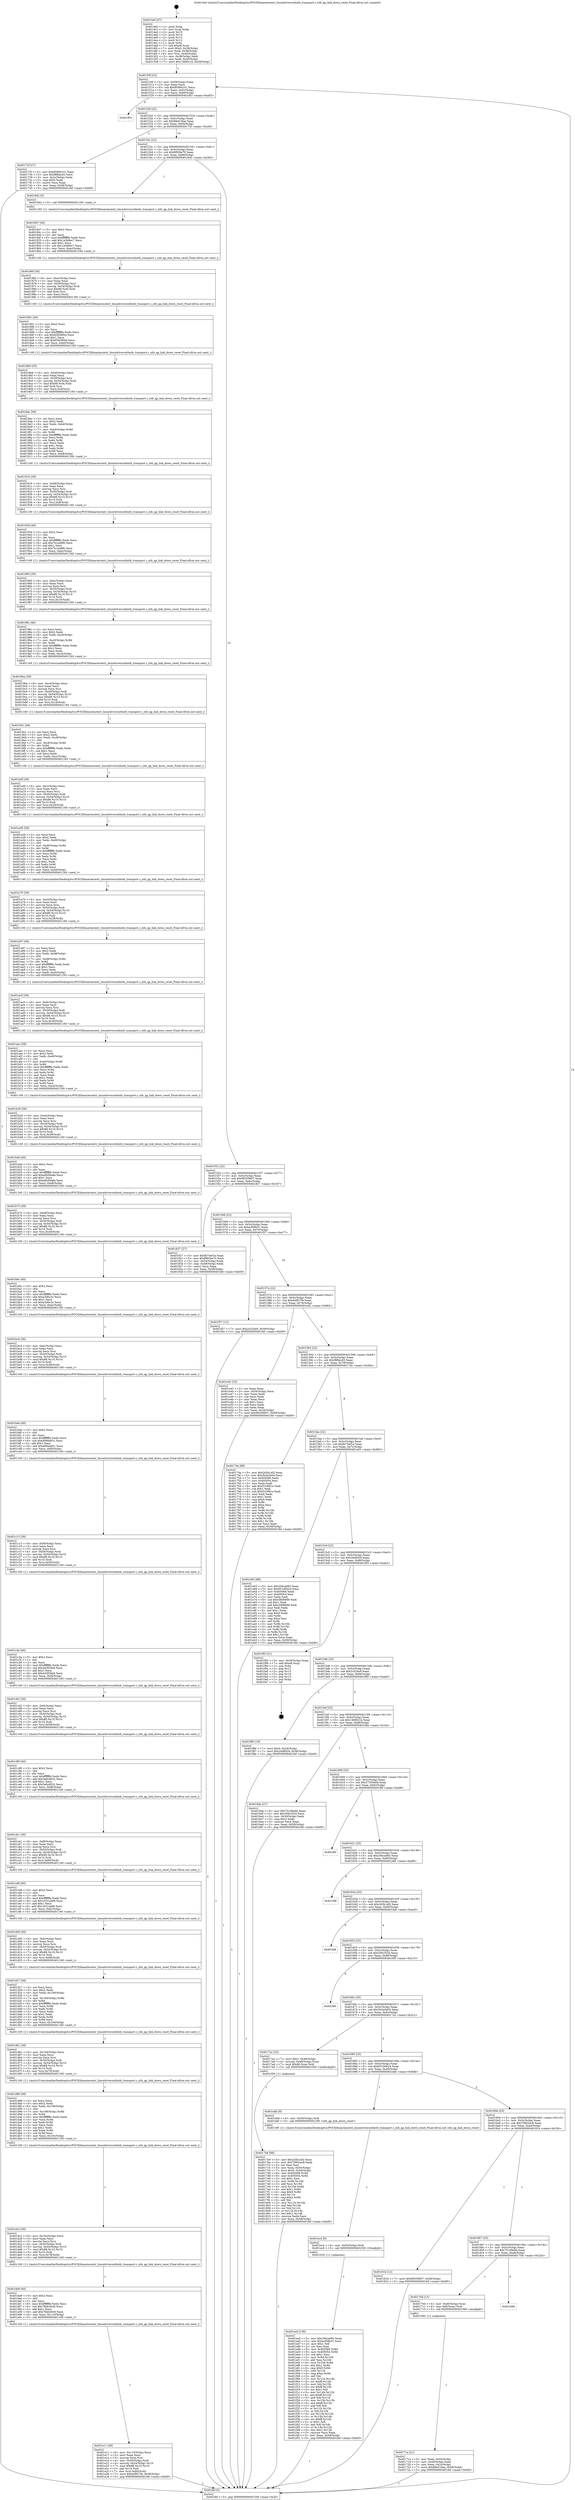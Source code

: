 digraph "0x4014e0" {
  label = "0x4014e0 (/mnt/c/Users/mathe/Desktop/tcc/POCII/binaries/extr_linuxdriversntbntb_transport.c_ntb_qp_link_down_reset_Final-ollvm.out::main(0))"
  labelloc = "t"
  node[shape=record]

  Entry [label="",width=0.3,height=0.3,shape=circle,fillcolor=black,style=filled]
  "0x40150f" [label="{
     0x40150f [23]\l
     | [instrs]\l
     &nbsp;&nbsp;0x40150f \<+3\>: mov -0x58(%rbp),%eax\l
     &nbsp;&nbsp;0x401512 \<+2\>: mov %eax,%ecx\l
     &nbsp;&nbsp;0x401514 \<+6\>: sub $0x85994101,%ecx\l
     &nbsp;&nbsp;0x40151a \<+3\>: mov %eax,-0x5c(%rbp)\l
     &nbsp;&nbsp;0x40151d \<+3\>: mov %ecx,-0x60(%rbp)\l
     &nbsp;&nbsp;0x401520 \<+6\>: je 0000000000401f63 \<main+0xa83\>\l
  }"]
  "0x401f63" [label="{
     0x401f63\l
  }", style=dashed]
  "0x401526" [label="{
     0x401526 [22]\l
     | [instrs]\l
     &nbsp;&nbsp;0x401526 \<+5\>: jmp 000000000040152b \<main+0x4b\>\l
     &nbsp;&nbsp;0x40152b \<+3\>: mov -0x5c(%rbp),%eax\l
     &nbsp;&nbsp;0x40152e \<+5\>: sub $0x89e516ae,%eax\l
     &nbsp;&nbsp;0x401533 \<+3\>: mov %eax,-0x64(%rbp)\l
     &nbsp;&nbsp;0x401536 \<+6\>: je 000000000040172f \<main+0x24f\>\l
  }"]
  Exit [label="",width=0.3,height=0.3,shape=circle,fillcolor=black,style=filled,peripheries=2]
  "0x40172f" [label="{
     0x40172f [27]\l
     | [instrs]\l
     &nbsp;&nbsp;0x40172f \<+5\>: mov $0x85994101,%eax\l
     &nbsp;&nbsp;0x401734 \<+5\>: mov $0xf8fbbc63,%ecx\l
     &nbsp;&nbsp;0x401739 \<+3\>: mov -0x2c(%rbp),%edx\l
     &nbsp;&nbsp;0x40173c \<+3\>: cmp $0x0,%edx\l
     &nbsp;&nbsp;0x40173f \<+3\>: cmove %ecx,%eax\l
     &nbsp;&nbsp;0x401742 \<+3\>: mov %eax,-0x58(%rbp)\l
     &nbsp;&nbsp;0x401745 \<+5\>: jmp 0000000000401fef \<main+0xb0f\>\l
  }"]
  "0x40153c" [label="{
     0x40153c [22]\l
     | [instrs]\l
     &nbsp;&nbsp;0x40153c \<+5\>: jmp 0000000000401541 \<main+0x61\>\l
     &nbsp;&nbsp;0x401541 \<+3\>: mov -0x5c(%rbp),%eax\l
     &nbsp;&nbsp;0x401544 \<+5\>: sub $0x8f93be70,%eax\l
     &nbsp;&nbsp;0x401549 \<+3\>: mov %eax,-0x68(%rbp)\l
     &nbsp;&nbsp;0x40154c \<+6\>: je 0000000000401842 \<main+0x362\>\l
  }"]
  "0x401ecd" [label="{
     0x401ecd [138]\l
     | [instrs]\l
     &nbsp;&nbsp;0x401ecd \<+5\>: mov $0x294ca683,%eax\l
     &nbsp;&nbsp;0x401ed2 \<+5\>: mov $0xacf58b31,%ecx\l
     &nbsp;&nbsp;0x401ed7 \<+2\>: mov $0x1,%dl\l
     &nbsp;&nbsp;0x401ed9 \<+2\>: xor %esi,%esi\l
     &nbsp;&nbsp;0x401edb \<+8\>: mov 0x405068,%r8d\l
     &nbsp;&nbsp;0x401ee3 \<+8\>: mov 0x405054,%r9d\l
     &nbsp;&nbsp;0x401eeb \<+3\>: sub $0x1,%esi\l
     &nbsp;&nbsp;0x401eee \<+3\>: mov %r8d,%r10d\l
     &nbsp;&nbsp;0x401ef1 \<+3\>: add %esi,%r10d\l
     &nbsp;&nbsp;0x401ef4 \<+4\>: imul %r10d,%r8d\l
     &nbsp;&nbsp;0x401ef8 \<+4\>: and $0x1,%r8d\l
     &nbsp;&nbsp;0x401efc \<+4\>: cmp $0x0,%r8d\l
     &nbsp;&nbsp;0x401f00 \<+4\>: sete %r11b\l
     &nbsp;&nbsp;0x401f04 \<+4\>: cmp $0xa,%r9d\l
     &nbsp;&nbsp;0x401f08 \<+3\>: setl %bl\l
     &nbsp;&nbsp;0x401f0b \<+3\>: mov %r11b,%r14b\l
     &nbsp;&nbsp;0x401f0e \<+4\>: xor $0xff,%r14b\l
     &nbsp;&nbsp;0x401f12 \<+3\>: mov %bl,%r15b\l
     &nbsp;&nbsp;0x401f15 \<+4\>: xor $0xff,%r15b\l
     &nbsp;&nbsp;0x401f19 \<+3\>: xor $0x1,%dl\l
     &nbsp;&nbsp;0x401f1c \<+3\>: mov %r14b,%r12b\l
     &nbsp;&nbsp;0x401f1f \<+4\>: and $0xff,%r12b\l
     &nbsp;&nbsp;0x401f23 \<+3\>: and %dl,%r11b\l
     &nbsp;&nbsp;0x401f26 \<+3\>: mov %r15b,%r13b\l
     &nbsp;&nbsp;0x401f29 \<+4\>: and $0xff,%r13b\l
     &nbsp;&nbsp;0x401f2d \<+2\>: and %dl,%bl\l
     &nbsp;&nbsp;0x401f2f \<+3\>: or %r11b,%r12b\l
     &nbsp;&nbsp;0x401f32 \<+3\>: or %bl,%r13b\l
     &nbsp;&nbsp;0x401f35 \<+3\>: xor %r13b,%r12b\l
     &nbsp;&nbsp;0x401f38 \<+3\>: or %r15b,%r14b\l
     &nbsp;&nbsp;0x401f3b \<+4\>: xor $0xff,%r14b\l
     &nbsp;&nbsp;0x401f3f \<+3\>: or $0x1,%dl\l
     &nbsp;&nbsp;0x401f42 \<+3\>: and %dl,%r14b\l
     &nbsp;&nbsp;0x401f45 \<+3\>: or %r14b,%r12b\l
     &nbsp;&nbsp;0x401f48 \<+4\>: test $0x1,%r12b\l
     &nbsp;&nbsp;0x401f4c \<+3\>: cmovne %ecx,%eax\l
     &nbsp;&nbsp;0x401f4f \<+3\>: mov %eax,-0x58(%rbp)\l
     &nbsp;&nbsp;0x401f52 \<+5\>: jmp 0000000000401fef \<main+0xb0f\>\l
  }"]
  "0x401842" [label="{
     0x401842 [5]\l
     | [instrs]\l
     &nbsp;&nbsp;0x401842 \<+5\>: call 0000000000401160 \<next_i\>\l
     | [calls]\l
     &nbsp;&nbsp;0x401160 \{1\} (/mnt/c/Users/mathe/Desktop/tcc/POCII/binaries/extr_linuxdriversntbntb_transport.c_ntb_qp_link_down_reset_Final-ollvm.out::next_i)\l
  }"]
  "0x401552" [label="{
     0x401552 [22]\l
     | [instrs]\l
     &nbsp;&nbsp;0x401552 \<+5\>: jmp 0000000000401557 \<main+0x77\>\l
     &nbsp;&nbsp;0x401557 \<+3\>: mov -0x5c(%rbp),%eax\l
     &nbsp;&nbsp;0x40155a \<+5\>: sub $0x99359607,%eax\l
     &nbsp;&nbsp;0x40155f \<+3\>: mov %eax,-0x6c(%rbp)\l
     &nbsp;&nbsp;0x401562 \<+6\>: je 0000000000401827 \<main+0x347\>\l
  }"]
  "0x401ec4" [label="{
     0x401ec4 [9]\l
     | [instrs]\l
     &nbsp;&nbsp;0x401ec4 \<+4\>: mov -0x50(%rbp),%rdi\l
     &nbsp;&nbsp;0x401ec8 \<+5\>: call 0000000000401030 \<free@plt\>\l
     | [calls]\l
     &nbsp;&nbsp;0x401030 \{1\} (unknown)\l
  }"]
  "0x401827" [label="{
     0x401827 [27]\l
     | [instrs]\l
     &nbsp;&nbsp;0x401827 \<+5\>: mov $0xfb744f1e,%eax\l
     &nbsp;&nbsp;0x40182c \<+5\>: mov $0x8f93be70,%ecx\l
     &nbsp;&nbsp;0x401831 \<+3\>: mov -0x54(%rbp),%edx\l
     &nbsp;&nbsp;0x401834 \<+3\>: cmp -0x48(%rbp),%edx\l
     &nbsp;&nbsp;0x401837 \<+3\>: cmovl %ecx,%eax\l
     &nbsp;&nbsp;0x40183a \<+3\>: mov %eax,-0x58(%rbp)\l
     &nbsp;&nbsp;0x40183d \<+5\>: jmp 0000000000401fef \<main+0xb0f\>\l
  }"]
  "0x401568" [label="{
     0x401568 [22]\l
     | [instrs]\l
     &nbsp;&nbsp;0x401568 \<+5\>: jmp 000000000040156d \<main+0x8d\>\l
     &nbsp;&nbsp;0x40156d \<+3\>: mov -0x5c(%rbp),%eax\l
     &nbsp;&nbsp;0x401570 \<+5\>: sub $0xacf58b31,%eax\l
     &nbsp;&nbsp;0x401575 \<+3\>: mov %eax,-0x70(%rbp)\l
     &nbsp;&nbsp;0x401578 \<+6\>: je 0000000000401f57 \<main+0xa77\>\l
  }"]
  "0x401e11" [label="{
     0x401e11 [49]\l
     | [instrs]\l
     &nbsp;&nbsp;0x401e11 \<+6\>: mov -0x110(%rbp),%ecx\l
     &nbsp;&nbsp;0x401e17 \<+3\>: imul %eax,%ecx\l
     &nbsp;&nbsp;0x401e1a \<+3\>: movslq %ecx,%rsi\l
     &nbsp;&nbsp;0x401e1d \<+4\>: mov -0x50(%rbp),%rdi\l
     &nbsp;&nbsp;0x401e21 \<+4\>: movslq -0x54(%rbp),%r10\l
     &nbsp;&nbsp;0x401e25 \<+7\>: imul $0x88,%r10,%r10\l
     &nbsp;&nbsp;0x401e2c \<+3\>: add %r10,%rdi\l
     &nbsp;&nbsp;0x401e2f \<+7\>: mov %rsi,0x80(%rdi)\l
     &nbsp;&nbsp;0x401e36 \<+7\>: movl $0xdef927fe,-0x58(%rbp)\l
     &nbsp;&nbsp;0x401e3d \<+5\>: jmp 0000000000401fef \<main+0xb0f\>\l
  }"]
  "0x401f57" [label="{
     0x401f57 [12]\l
     | [instrs]\l
     &nbsp;&nbsp;0x401f57 \<+7\>: movl $0x2c524e9,-0x58(%rbp)\l
     &nbsp;&nbsp;0x401f5e \<+5\>: jmp 0000000000401fef \<main+0xb0f\>\l
  }"]
  "0x40157e" [label="{
     0x40157e [22]\l
     | [instrs]\l
     &nbsp;&nbsp;0x40157e \<+5\>: jmp 0000000000401583 \<main+0xa3\>\l
     &nbsp;&nbsp;0x401583 \<+3\>: mov -0x5c(%rbp),%eax\l
     &nbsp;&nbsp;0x401586 \<+5\>: sub $0xdef927fe,%eax\l
     &nbsp;&nbsp;0x40158b \<+3\>: mov %eax,-0x74(%rbp)\l
     &nbsp;&nbsp;0x40158e \<+6\>: je 0000000000401e42 \<main+0x962\>\l
  }"]
  "0x401de9" [label="{
     0x401de9 [40]\l
     | [instrs]\l
     &nbsp;&nbsp;0x401de9 \<+5\>: mov $0x2,%ecx\l
     &nbsp;&nbsp;0x401dee \<+1\>: cltd\l
     &nbsp;&nbsp;0x401def \<+2\>: idiv %ecx\l
     &nbsp;&nbsp;0x401df1 \<+6\>: imul $0xfffffffe,%edx,%ecx\l
     &nbsp;&nbsp;0x401df7 \<+6\>: sub $0x76bb3639,%ecx\l
     &nbsp;&nbsp;0x401dfd \<+3\>: add $0x1,%ecx\l
     &nbsp;&nbsp;0x401e00 \<+6\>: add $0x76bb3639,%ecx\l
     &nbsp;&nbsp;0x401e06 \<+6\>: mov %ecx,-0x110(%rbp)\l
     &nbsp;&nbsp;0x401e0c \<+5\>: call 0000000000401160 \<next_i\>\l
     | [calls]\l
     &nbsp;&nbsp;0x401160 \{1\} (/mnt/c/Users/mathe/Desktop/tcc/POCII/binaries/extr_linuxdriversntbntb_transport.c_ntb_qp_link_down_reset_Final-ollvm.out::next_i)\l
  }"]
  "0x401e42" [label="{
     0x401e42 [33]\l
     | [instrs]\l
     &nbsp;&nbsp;0x401e42 \<+2\>: xor %eax,%eax\l
     &nbsp;&nbsp;0x401e44 \<+3\>: mov -0x54(%rbp),%ecx\l
     &nbsp;&nbsp;0x401e47 \<+2\>: mov %eax,%edx\l
     &nbsp;&nbsp;0x401e49 \<+2\>: sub %ecx,%edx\l
     &nbsp;&nbsp;0x401e4b \<+2\>: mov %eax,%ecx\l
     &nbsp;&nbsp;0x401e4d \<+3\>: sub $0x1,%ecx\l
     &nbsp;&nbsp;0x401e50 \<+2\>: add %ecx,%edx\l
     &nbsp;&nbsp;0x401e52 \<+2\>: sub %edx,%eax\l
     &nbsp;&nbsp;0x401e54 \<+3\>: mov %eax,-0x54(%rbp)\l
     &nbsp;&nbsp;0x401e57 \<+7\>: movl $0x99359607,-0x58(%rbp)\l
     &nbsp;&nbsp;0x401e5e \<+5\>: jmp 0000000000401fef \<main+0xb0f\>\l
  }"]
  "0x401594" [label="{
     0x401594 [22]\l
     | [instrs]\l
     &nbsp;&nbsp;0x401594 \<+5\>: jmp 0000000000401599 \<main+0xb9\>\l
     &nbsp;&nbsp;0x401599 \<+3\>: mov -0x5c(%rbp),%eax\l
     &nbsp;&nbsp;0x40159c \<+5\>: sub $0xf8fbbc63,%eax\l
     &nbsp;&nbsp;0x4015a1 \<+3\>: mov %eax,-0x78(%rbp)\l
     &nbsp;&nbsp;0x4015a4 \<+6\>: je 000000000040174a \<main+0x26a\>\l
  }"]
  "0x401dc2" [label="{
     0x401dc2 [39]\l
     | [instrs]\l
     &nbsp;&nbsp;0x401dc2 \<+6\>: mov -0x10c(%rbp),%ecx\l
     &nbsp;&nbsp;0x401dc8 \<+3\>: imul %eax,%ecx\l
     &nbsp;&nbsp;0x401dcb \<+3\>: movslq %ecx,%rsi\l
     &nbsp;&nbsp;0x401dce \<+4\>: mov -0x50(%rbp),%rdi\l
     &nbsp;&nbsp;0x401dd2 \<+4\>: movslq -0x54(%rbp),%r10\l
     &nbsp;&nbsp;0x401dd6 \<+7\>: imul $0x88,%r10,%r10\l
     &nbsp;&nbsp;0x401ddd \<+3\>: add %r10,%rdi\l
     &nbsp;&nbsp;0x401de0 \<+4\>: mov %rsi,0x78(%rdi)\l
     &nbsp;&nbsp;0x401de4 \<+5\>: call 0000000000401160 \<next_i\>\l
     | [calls]\l
     &nbsp;&nbsp;0x401160 \{1\} (/mnt/c/Users/mathe/Desktop/tcc/POCII/binaries/extr_linuxdriversntbntb_transport.c_ntb_qp_link_down_reset_Final-ollvm.out::next_i)\l
  }"]
  "0x40174a" [label="{
     0x40174a [88]\l
     | [instrs]\l
     &nbsp;&nbsp;0x40174a \<+5\>: mov $0x2d3b1af2,%eax\l
     &nbsp;&nbsp;0x40174f \<+5\>: mov $0x3b3a5e04,%ecx\l
     &nbsp;&nbsp;0x401754 \<+7\>: mov 0x405068,%edx\l
     &nbsp;&nbsp;0x40175b \<+7\>: mov 0x405054,%esi\l
     &nbsp;&nbsp;0x401762 \<+2\>: mov %edx,%edi\l
     &nbsp;&nbsp;0x401764 \<+6\>: add $0xf103f81e,%edi\l
     &nbsp;&nbsp;0x40176a \<+3\>: sub $0x1,%edi\l
     &nbsp;&nbsp;0x40176d \<+6\>: sub $0xf103f81e,%edi\l
     &nbsp;&nbsp;0x401773 \<+3\>: imul %edi,%edx\l
     &nbsp;&nbsp;0x401776 \<+3\>: and $0x1,%edx\l
     &nbsp;&nbsp;0x401779 \<+3\>: cmp $0x0,%edx\l
     &nbsp;&nbsp;0x40177c \<+4\>: sete %r8b\l
     &nbsp;&nbsp;0x401780 \<+3\>: cmp $0xa,%esi\l
     &nbsp;&nbsp;0x401783 \<+4\>: setl %r9b\l
     &nbsp;&nbsp;0x401787 \<+3\>: mov %r8b,%r10b\l
     &nbsp;&nbsp;0x40178a \<+3\>: and %r9b,%r10b\l
     &nbsp;&nbsp;0x40178d \<+3\>: xor %r9b,%r8b\l
     &nbsp;&nbsp;0x401790 \<+3\>: or %r8b,%r10b\l
     &nbsp;&nbsp;0x401793 \<+4\>: test $0x1,%r10b\l
     &nbsp;&nbsp;0x401797 \<+3\>: cmovne %ecx,%eax\l
     &nbsp;&nbsp;0x40179a \<+3\>: mov %eax,-0x58(%rbp)\l
     &nbsp;&nbsp;0x40179d \<+5\>: jmp 0000000000401fef \<main+0xb0f\>\l
  }"]
  "0x4015aa" [label="{
     0x4015aa [22]\l
     | [instrs]\l
     &nbsp;&nbsp;0x4015aa \<+5\>: jmp 00000000004015af \<main+0xcf\>\l
     &nbsp;&nbsp;0x4015af \<+3\>: mov -0x5c(%rbp),%eax\l
     &nbsp;&nbsp;0x4015b2 \<+5\>: sub $0xfb744f1e,%eax\l
     &nbsp;&nbsp;0x4015b7 \<+3\>: mov %eax,-0x7c(%rbp)\l
     &nbsp;&nbsp;0x4015ba \<+6\>: je 0000000000401e63 \<main+0x983\>\l
  }"]
  "0x401d88" [label="{
     0x401d88 [58]\l
     | [instrs]\l
     &nbsp;&nbsp;0x401d88 \<+2\>: xor %ecx,%ecx\l
     &nbsp;&nbsp;0x401d8a \<+5\>: mov $0x2,%edx\l
     &nbsp;&nbsp;0x401d8f \<+6\>: mov %edx,-0x108(%rbp)\l
     &nbsp;&nbsp;0x401d95 \<+1\>: cltd\l
     &nbsp;&nbsp;0x401d96 \<+7\>: mov -0x108(%rbp),%r8d\l
     &nbsp;&nbsp;0x401d9d \<+3\>: idiv %r8d\l
     &nbsp;&nbsp;0x401da0 \<+6\>: imul $0xfffffffe,%edx,%edx\l
     &nbsp;&nbsp;0x401da6 \<+3\>: mov %ecx,%r9d\l
     &nbsp;&nbsp;0x401da9 \<+3\>: sub %edx,%r9d\l
     &nbsp;&nbsp;0x401dac \<+2\>: mov %ecx,%edx\l
     &nbsp;&nbsp;0x401dae \<+3\>: sub $0x1,%edx\l
     &nbsp;&nbsp;0x401db1 \<+3\>: add %edx,%r9d\l
     &nbsp;&nbsp;0x401db4 \<+3\>: sub %r9d,%ecx\l
     &nbsp;&nbsp;0x401db7 \<+6\>: mov %ecx,-0x10c(%rbp)\l
     &nbsp;&nbsp;0x401dbd \<+5\>: call 0000000000401160 \<next_i\>\l
     | [calls]\l
     &nbsp;&nbsp;0x401160 \{1\} (/mnt/c/Users/mathe/Desktop/tcc/POCII/binaries/extr_linuxdriversntbntb_transport.c_ntb_qp_link_down_reset_Final-ollvm.out::next_i)\l
  }"]
  "0x401e63" [label="{
     0x401e63 [88]\l
     | [instrs]\l
     &nbsp;&nbsp;0x401e63 \<+5\>: mov $0x294ca683,%eax\l
     &nbsp;&nbsp;0x401e68 \<+5\>: mov $0x65160b24,%ecx\l
     &nbsp;&nbsp;0x401e6d \<+7\>: mov 0x405068,%edx\l
     &nbsp;&nbsp;0x401e74 \<+7\>: mov 0x405054,%esi\l
     &nbsp;&nbsp;0x401e7b \<+2\>: mov %edx,%edi\l
     &nbsp;&nbsp;0x401e7d \<+6\>: sub $0xc0fd9989,%edi\l
     &nbsp;&nbsp;0x401e83 \<+3\>: sub $0x1,%edi\l
     &nbsp;&nbsp;0x401e86 \<+6\>: add $0xc0fd9989,%edi\l
     &nbsp;&nbsp;0x401e8c \<+3\>: imul %edi,%edx\l
     &nbsp;&nbsp;0x401e8f \<+3\>: and $0x1,%edx\l
     &nbsp;&nbsp;0x401e92 \<+3\>: cmp $0x0,%edx\l
     &nbsp;&nbsp;0x401e95 \<+4\>: sete %r8b\l
     &nbsp;&nbsp;0x401e99 \<+3\>: cmp $0xa,%esi\l
     &nbsp;&nbsp;0x401e9c \<+4\>: setl %r9b\l
     &nbsp;&nbsp;0x401ea0 \<+3\>: mov %r8b,%r10b\l
     &nbsp;&nbsp;0x401ea3 \<+3\>: and %r9b,%r10b\l
     &nbsp;&nbsp;0x401ea6 \<+3\>: xor %r9b,%r8b\l
     &nbsp;&nbsp;0x401ea9 \<+3\>: or %r8b,%r10b\l
     &nbsp;&nbsp;0x401eac \<+4\>: test $0x1,%r10b\l
     &nbsp;&nbsp;0x401eb0 \<+3\>: cmovne %ecx,%eax\l
     &nbsp;&nbsp;0x401eb3 \<+3\>: mov %eax,-0x58(%rbp)\l
     &nbsp;&nbsp;0x401eb6 \<+5\>: jmp 0000000000401fef \<main+0xb0f\>\l
  }"]
  "0x4015c0" [label="{
     0x4015c0 [22]\l
     | [instrs]\l
     &nbsp;&nbsp;0x4015c0 \<+5\>: jmp 00000000004015c5 \<main+0xe5\>\l
     &nbsp;&nbsp;0x4015c5 \<+3\>: mov -0x5c(%rbp),%eax\l
     &nbsp;&nbsp;0x4015c8 \<+5\>: sub $0x24d6029,%eax\l
     &nbsp;&nbsp;0x4015cd \<+3\>: mov %eax,-0x80(%rbp)\l
     &nbsp;&nbsp;0x4015d0 \<+6\>: je 0000000000401f93 \<main+0xab3\>\l
  }"]
  "0x401d61" [label="{
     0x401d61 [39]\l
     | [instrs]\l
     &nbsp;&nbsp;0x401d61 \<+6\>: mov -0x104(%rbp),%ecx\l
     &nbsp;&nbsp;0x401d67 \<+3\>: imul %eax,%ecx\l
     &nbsp;&nbsp;0x401d6a \<+3\>: movslq %ecx,%rsi\l
     &nbsp;&nbsp;0x401d6d \<+4\>: mov -0x50(%rbp),%rdi\l
     &nbsp;&nbsp;0x401d71 \<+4\>: movslq -0x54(%rbp),%r10\l
     &nbsp;&nbsp;0x401d75 \<+7\>: imul $0x88,%r10,%r10\l
     &nbsp;&nbsp;0x401d7c \<+3\>: add %r10,%rdi\l
     &nbsp;&nbsp;0x401d7f \<+4\>: mov %rsi,0x70(%rdi)\l
     &nbsp;&nbsp;0x401d83 \<+5\>: call 0000000000401160 \<next_i\>\l
     | [calls]\l
     &nbsp;&nbsp;0x401160 \{1\} (/mnt/c/Users/mathe/Desktop/tcc/POCII/binaries/extr_linuxdriversntbntb_transport.c_ntb_qp_link_down_reset_Final-ollvm.out::next_i)\l
  }"]
  "0x401f93" [label="{
     0x401f93 [21]\l
     | [instrs]\l
     &nbsp;&nbsp;0x401f93 \<+3\>: mov -0x34(%rbp),%eax\l
     &nbsp;&nbsp;0x401f96 \<+7\>: add $0xe8,%rsp\l
     &nbsp;&nbsp;0x401f9d \<+1\>: pop %rbx\l
     &nbsp;&nbsp;0x401f9e \<+2\>: pop %r12\l
     &nbsp;&nbsp;0x401fa0 \<+2\>: pop %r13\l
     &nbsp;&nbsp;0x401fa2 \<+2\>: pop %r14\l
     &nbsp;&nbsp;0x401fa4 \<+2\>: pop %r15\l
     &nbsp;&nbsp;0x401fa6 \<+1\>: pop %rbp\l
     &nbsp;&nbsp;0x401fa7 \<+1\>: ret\l
  }"]
  "0x4015d6" [label="{
     0x4015d6 [25]\l
     | [instrs]\l
     &nbsp;&nbsp;0x4015d6 \<+5\>: jmp 00000000004015db \<main+0xfb\>\l
     &nbsp;&nbsp;0x4015db \<+3\>: mov -0x5c(%rbp),%eax\l
     &nbsp;&nbsp;0x4015de \<+5\>: sub $0x2c524e9,%eax\l
     &nbsp;&nbsp;0x4015e3 \<+6\>: mov %eax,-0x84(%rbp)\l
     &nbsp;&nbsp;0x4015e9 \<+6\>: je 0000000000401f80 \<main+0xaa0\>\l
  }"]
  "0x401d27" [label="{
     0x401d27 [58]\l
     | [instrs]\l
     &nbsp;&nbsp;0x401d27 \<+2\>: xor %ecx,%ecx\l
     &nbsp;&nbsp;0x401d29 \<+5\>: mov $0x2,%edx\l
     &nbsp;&nbsp;0x401d2e \<+6\>: mov %edx,-0x100(%rbp)\l
     &nbsp;&nbsp;0x401d34 \<+1\>: cltd\l
     &nbsp;&nbsp;0x401d35 \<+7\>: mov -0x100(%rbp),%r8d\l
     &nbsp;&nbsp;0x401d3c \<+3\>: idiv %r8d\l
     &nbsp;&nbsp;0x401d3f \<+6\>: imul $0xfffffffe,%edx,%edx\l
     &nbsp;&nbsp;0x401d45 \<+3\>: mov %ecx,%r9d\l
     &nbsp;&nbsp;0x401d48 \<+3\>: sub %edx,%r9d\l
     &nbsp;&nbsp;0x401d4b \<+2\>: mov %ecx,%edx\l
     &nbsp;&nbsp;0x401d4d \<+3\>: sub $0x1,%edx\l
     &nbsp;&nbsp;0x401d50 \<+3\>: add %edx,%r9d\l
     &nbsp;&nbsp;0x401d53 \<+3\>: sub %r9d,%ecx\l
     &nbsp;&nbsp;0x401d56 \<+6\>: mov %ecx,-0x104(%rbp)\l
     &nbsp;&nbsp;0x401d5c \<+5\>: call 0000000000401160 \<next_i\>\l
     | [calls]\l
     &nbsp;&nbsp;0x401160 \{1\} (/mnt/c/Users/mathe/Desktop/tcc/POCII/binaries/extr_linuxdriversntbntb_transport.c_ntb_qp_link_down_reset_Final-ollvm.out::next_i)\l
  }"]
  "0x401f80" [label="{
     0x401f80 [19]\l
     | [instrs]\l
     &nbsp;&nbsp;0x401f80 \<+7\>: movl $0x0,-0x34(%rbp)\l
     &nbsp;&nbsp;0x401f87 \<+7\>: movl $0x24d6029,-0x58(%rbp)\l
     &nbsp;&nbsp;0x401f8e \<+5\>: jmp 0000000000401fef \<main+0xb0f\>\l
  }"]
  "0x4015ef" [label="{
     0x4015ef [25]\l
     | [instrs]\l
     &nbsp;&nbsp;0x4015ef \<+5\>: jmp 00000000004015f4 \<main+0x114\>\l
     &nbsp;&nbsp;0x4015f4 \<+3\>: mov -0x5c(%rbp),%eax\l
     &nbsp;&nbsp;0x4015f7 \<+5\>: sub $0x13680c1b,%eax\l
     &nbsp;&nbsp;0x4015fc \<+6\>: mov %eax,-0x88(%rbp)\l
     &nbsp;&nbsp;0x401602 \<+6\>: je 00000000004016da \<main+0x1fa\>\l
  }"]
  "0x401d00" [label="{
     0x401d00 [39]\l
     | [instrs]\l
     &nbsp;&nbsp;0x401d00 \<+6\>: mov -0xfc(%rbp),%ecx\l
     &nbsp;&nbsp;0x401d06 \<+3\>: imul %eax,%ecx\l
     &nbsp;&nbsp;0x401d09 \<+3\>: movslq %ecx,%rsi\l
     &nbsp;&nbsp;0x401d0c \<+4\>: mov -0x50(%rbp),%rdi\l
     &nbsp;&nbsp;0x401d10 \<+4\>: movslq -0x54(%rbp),%r10\l
     &nbsp;&nbsp;0x401d14 \<+7\>: imul $0x88,%r10,%r10\l
     &nbsp;&nbsp;0x401d1b \<+3\>: add %r10,%rdi\l
     &nbsp;&nbsp;0x401d1e \<+4\>: mov %rsi,0x68(%rdi)\l
     &nbsp;&nbsp;0x401d22 \<+5\>: call 0000000000401160 \<next_i\>\l
     | [calls]\l
     &nbsp;&nbsp;0x401160 \{1\} (/mnt/c/Users/mathe/Desktop/tcc/POCII/binaries/extr_linuxdriversntbntb_transport.c_ntb_qp_link_down_reset_Final-ollvm.out::next_i)\l
  }"]
  "0x4016da" [label="{
     0x4016da [27]\l
     | [instrs]\l
     &nbsp;&nbsp;0x4016da \<+5\>: mov $0x75169a8d,%eax\l
     &nbsp;&nbsp;0x4016df \<+5\>: mov $0x3581f32d,%ecx\l
     &nbsp;&nbsp;0x4016e4 \<+3\>: mov -0x30(%rbp),%edx\l
     &nbsp;&nbsp;0x4016e7 \<+3\>: cmp $0x2,%edx\l
     &nbsp;&nbsp;0x4016ea \<+3\>: cmovne %ecx,%eax\l
     &nbsp;&nbsp;0x4016ed \<+3\>: mov %eax,-0x58(%rbp)\l
     &nbsp;&nbsp;0x4016f0 \<+5\>: jmp 0000000000401fef \<main+0xb0f\>\l
  }"]
  "0x401608" [label="{
     0x401608 [25]\l
     | [instrs]\l
     &nbsp;&nbsp;0x401608 \<+5\>: jmp 000000000040160d \<main+0x12d\>\l
     &nbsp;&nbsp;0x40160d \<+3\>: mov -0x5c(%rbp),%eax\l
     &nbsp;&nbsp;0x401610 \<+5\>: sub $0x27350dd4,%eax\l
     &nbsp;&nbsp;0x401615 \<+6\>: mov %eax,-0x8c(%rbp)\l
     &nbsp;&nbsp;0x40161b \<+6\>: je 0000000000401f6f \<main+0xa8f\>\l
  }"]
  "0x401fef" [label="{
     0x401fef [5]\l
     | [instrs]\l
     &nbsp;&nbsp;0x401fef \<+5\>: jmp 000000000040150f \<main+0x2f\>\l
  }"]
  "0x4014e0" [label="{
     0x4014e0 [47]\l
     | [instrs]\l
     &nbsp;&nbsp;0x4014e0 \<+1\>: push %rbp\l
     &nbsp;&nbsp;0x4014e1 \<+3\>: mov %rsp,%rbp\l
     &nbsp;&nbsp;0x4014e4 \<+2\>: push %r15\l
     &nbsp;&nbsp;0x4014e6 \<+2\>: push %r14\l
     &nbsp;&nbsp;0x4014e8 \<+2\>: push %r13\l
     &nbsp;&nbsp;0x4014ea \<+2\>: push %r12\l
     &nbsp;&nbsp;0x4014ec \<+1\>: push %rbx\l
     &nbsp;&nbsp;0x4014ed \<+7\>: sub $0xe8,%rsp\l
     &nbsp;&nbsp;0x4014f4 \<+7\>: movl $0x0,-0x34(%rbp)\l
     &nbsp;&nbsp;0x4014fb \<+3\>: mov %edi,-0x38(%rbp)\l
     &nbsp;&nbsp;0x4014fe \<+4\>: mov %rsi,-0x40(%rbp)\l
     &nbsp;&nbsp;0x401502 \<+3\>: mov -0x38(%rbp),%edi\l
     &nbsp;&nbsp;0x401505 \<+3\>: mov %edi,-0x30(%rbp)\l
     &nbsp;&nbsp;0x401508 \<+7\>: movl $0x13680c1b,-0x58(%rbp)\l
  }"]
  "0x401cd8" [label="{
     0x401cd8 [40]\l
     | [instrs]\l
     &nbsp;&nbsp;0x401cd8 \<+5\>: mov $0x2,%ecx\l
     &nbsp;&nbsp;0x401cdd \<+1\>: cltd\l
     &nbsp;&nbsp;0x401cde \<+2\>: idiv %ecx\l
     &nbsp;&nbsp;0x401ce0 \<+6\>: imul $0xfffffffe,%edx,%ecx\l
     &nbsp;&nbsp;0x401ce6 \<+6\>: sub $0x1631ab68,%ecx\l
     &nbsp;&nbsp;0x401cec \<+3\>: add $0x1,%ecx\l
     &nbsp;&nbsp;0x401cef \<+6\>: add $0x1631ab68,%ecx\l
     &nbsp;&nbsp;0x401cf5 \<+6\>: mov %ecx,-0xfc(%rbp)\l
     &nbsp;&nbsp;0x401cfb \<+5\>: call 0000000000401160 \<next_i\>\l
     | [calls]\l
     &nbsp;&nbsp;0x401160 \{1\} (/mnt/c/Users/mathe/Desktop/tcc/POCII/binaries/extr_linuxdriversntbntb_transport.c_ntb_qp_link_down_reset_Final-ollvm.out::next_i)\l
  }"]
  "0x401f6f" [label="{
     0x401f6f\l
  }", style=dashed]
  "0x401621" [label="{
     0x401621 [25]\l
     | [instrs]\l
     &nbsp;&nbsp;0x401621 \<+5\>: jmp 0000000000401626 \<main+0x146\>\l
     &nbsp;&nbsp;0x401626 \<+3\>: mov -0x5c(%rbp),%eax\l
     &nbsp;&nbsp;0x401629 \<+5\>: sub $0x294ca683,%eax\l
     &nbsp;&nbsp;0x40162e \<+6\>: mov %eax,-0x90(%rbp)\l
     &nbsp;&nbsp;0x401634 \<+6\>: je 0000000000401fd6 \<main+0xaf6\>\l
  }"]
  "0x401cb1" [label="{
     0x401cb1 [39]\l
     | [instrs]\l
     &nbsp;&nbsp;0x401cb1 \<+6\>: mov -0xf8(%rbp),%ecx\l
     &nbsp;&nbsp;0x401cb7 \<+3\>: imul %eax,%ecx\l
     &nbsp;&nbsp;0x401cba \<+3\>: movslq %ecx,%rsi\l
     &nbsp;&nbsp;0x401cbd \<+4\>: mov -0x50(%rbp),%rdi\l
     &nbsp;&nbsp;0x401cc1 \<+4\>: movslq -0x54(%rbp),%r10\l
     &nbsp;&nbsp;0x401cc5 \<+7\>: imul $0x88,%r10,%r10\l
     &nbsp;&nbsp;0x401ccc \<+3\>: add %r10,%rdi\l
     &nbsp;&nbsp;0x401ccf \<+4\>: mov %rsi,0x60(%rdi)\l
     &nbsp;&nbsp;0x401cd3 \<+5\>: call 0000000000401160 \<next_i\>\l
     | [calls]\l
     &nbsp;&nbsp;0x401160 \{1\} (/mnt/c/Users/mathe/Desktop/tcc/POCII/binaries/extr_linuxdriversntbntb_transport.c_ntb_qp_link_down_reset_Final-ollvm.out::next_i)\l
  }"]
  "0x401fd6" [label="{
     0x401fd6\l
  }", style=dashed]
  "0x40163a" [label="{
     0x40163a [25]\l
     | [instrs]\l
     &nbsp;&nbsp;0x40163a \<+5\>: jmp 000000000040163f \<main+0x15f\>\l
     &nbsp;&nbsp;0x40163f \<+3\>: mov -0x5c(%rbp),%eax\l
     &nbsp;&nbsp;0x401642 \<+5\>: sub $0x2d3b1af2,%eax\l
     &nbsp;&nbsp;0x401647 \<+6\>: mov %eax,-0x94(%rbp)\l
     &nbsp;&nbsp;0x40164d \<+6\>: je 0000000000401fa8 \<main+0xac8\>\l
  }"]
  "0x401c89" [label="{
     0x401c89 [40]\l
     | [instrs]\l
     &nbsp;&nbsp;0x401c89 \<+5\>: mov $0x2,%ecx\l
     &nbsp;&nbsp;0x401c8e \<+1\>: cltd\l
     &nbsp;&nbsp;0x401c8f \<+2\>: idiv %ecx\l
     &nbsp;&nbsp;0x401c91 \<+6\>: imul $0xfffffffe,%edx,%ecx\l
     &nbsp;&nbsp;0x401c97 \<+6\>: add $0x3e6cd032,%ecx\l
     &nbsp;&nbsp;0x401c9d \<+3\>: add $0x1,%ecx\l
     &nbsp;&nbsp;0x401ca0 \<+6\>: sub $0x3e6cd032,%ecx\l
     &nbsp;&nbsp;0x401ca6 \<+6\>: mov %ecx,-0xf8(%rbp)\l
     &nbsp;&nbsp;0x401cac \<+5\>: call 0000000000401160 \<next_i\>\l
     | [calls]\l
     &nbsp;&nbsp;0x401160 \{1\} (/mnt/c/Users/mathe/Desktop/tcc/POCII/binaries/extr_linuxdriversntbntb_transport.c_ntb_qp_link_down_reset_Final-ollvm.out::next_i)\l
  }"]
  "0x401fa8" [label="{
     0x401fa8\l
  }", style=dashed]
  "0x401653" [label="{
     0x401653 [25]\l
     | [instrs]\l
     &nbsp;&nbsp;0x401653 \<+5\>: jmp 0000000000401658 \<main+0x178\>\l
     &nbsp;&nbsp;0x401658 \<+3\>: mov -0x5c(%rbp),%eax\l
     &nbsp;&nbsp;0x40165b \<+5\>: sub $0x3581f32d,%eax\l
     &nbsp;&nbsp;0x401660 \<+6\>: mov %eax,-0x98(%rbp)\l
     &nbsp;&nbsp;0x401666 \<+6\>: je 00000000004016f5 \<main+0x215\>\l
  }"]
  "0x401c62" [label="{
     0x401c62 [39]\l
     | [instrs]\l
     &nbsp;&nbsp;0x401c62 \<+6\>: mov -0xf4(%rbp),%ecx\l
     &nbsp;&nbsp;0x401c68 \<+3\>: imul %eax,%ecx\l
     &nbsp;&nbsp;0x401c6b \<+3\>: movslq %ecx,%rsi\l
     &nbsp;&nbsp;0x401c6e \<+4\>: mov -0x50(%rbp),%rdi\l
     &nbsp;&nbsp;0x401c72 \<+4\>: movslq -0x54(%rbp),%r10\l
     &nbsp;&nbsp;0x401c76 \<+7\>: imul $0x88,%r10,%r10\l
     &nbsp;&nbsp;0x401c7d \<+3\>: add %r10,%rdi\l
     &nbsp;&nbsp;0x401c80 \<+4\>: mov %rsi,0x58(%rdi)\l
     &nbsp;&nbsp;0x401c84 \<+5\>: call 0000000000401160 \<next_i\>\l
     | [calls]\l
     &nbsp;&nbsp;0x401160 \{1\} (/mnt/c/Users/mathe/Desktop/tcc/POCII/binaries/extr_linuxdriversntbntb_transport.c_ntb_qp_link_down_reset_Final-ollvm.out::next_i)\l
  }"]
  "0x4016f5" [label="{
     0x4016f5\l
  }", style=dashed]
  "0x40166c" [label="{
     0x40166c [25]\l
     | [instrs]\l
     &nbsp;&nbsp;0x40166c \<+5\>: jmp 0000000000401671 \<main+0x191\>\l
     &nbsp;&nbsp;0x401671 \<+3\>: mov -0x5c(%rbp),%eax\l
     &nbsp;&nbsp;0x401674 \<+5\>: sub $0x3b3a5e04,%eax\l
     &nbsp;&nbsp;0x401679 \<+6\>: mov %eax,-0x9c(%rbp)\l
     &nbsp;&nbsp;0x40167f \<+6\>: je 00000000004017a2 \<main+0x2c2\>\l
  }"]
  "0x401c3a" [label="{
     0x401c3a [40]\l
     | [instrs]\l
     &nbsp;&nbsp;0x401c3a \<+5\>: mov $0x2,%ecx\l
     &nbsp;&nbsp;0x401c3f \<+1\>: cltd\l
     &nbsp;&nbsp;0x401c40 \<+2\>: idiv %ecx\l
     &nbsp;&nbsp;0x401c42 \<+6\>: imul $0xfffffffe,%edx,%ecx\l
     &nbsp;&nbsp;0x401c48 \<+6\>: sub $0x443f26dd,%ecx\l
     &nbsp;&nbsp;0x401c4e \<+3\>: add $0x1,%ecx\l
     &nbsp;&nbsp;0x401c51 \<+6\>: add $0x443f26dd,%ecx\l
     &nbsp;&nbsp;0x401c57 \<+6\>: mov %ecx,-0xf4(%rbp)\l
     &nbsp;&nbsp;0x401c5d \<+5\>: call 0000000000401160 \<next_i\>\l
     | [calls]\l
     &nbsp;&nbsp;0x401160 \{1\} (/mnt/c/Users/mathe/Desktop/tcc/POCII/binaries/extr_linuxdriversntbntb_transport.c_ntb_qp_link_down_reset_Final-ollvm.out::next_i)\l
  }"]
  "0x4017a2" [label="{
     0x4017a2 [23]\l
     | [instrs]\l
     &nbsp;&nbsp;0x4017a2 \<+7\>: movl $0x1,-0x48(%rbp)\l
     &nbsp;&nbsp;0x4017a9 \<+4\>: movslq -0x48(%rbp),%rax\l
     &nbsp;&nbsp;0x4017ad \<+7\>: imul $0x88,%rax,%rdi\l
     &nbsp;&nbsp;0x4017b4 \<+5\>: call 0000000000401050 \<malloc@plt\>\l
     | [calls]\l
     &nbsp;&nbsp;0x401050 \{1\} (unknown)\l
  }"]
  "0x401685" [label="{
     0x401685 [25]\l
     | [instrs]\l
     &nbsp;&nbsp;0x401685 \<+5\>: jmp 000000000040168a \<main+0x1aa\>\l
     &nbsp;&nbsp;0x40168a \<+3\>: mov -0x5c(%rbp),%eax\l
     &nbsp;&nbsp;0x40168d \<+5\>: sub $0x65160b24,%eax\l
     &nbsp;&nbsp;0x401692 \<+6\>: mov %eax,-0xa0(%rbp)\l
     &nbsp;&nbsp;0x401698 \<+6\>: je 0000000000401ebb \<main+0x9db\>\l
  }"]
  "0x401c13" [label="{
     0x401c13 [39]\l
     | [instrs]\l
     &nbsp;&nbsp;0x401c13 \<+6\>: mov -0xf0(%rbp),%ecx\l
     &nbsp;&nbsp;0x401c19 \<+3\>: imul %eax,%ecx\l
     &nbsp;&nbsp;0x401c1c \<+3\>: movslq %ecx,%rsi\l
     &nbsp;&nbsp;0x401c1f \<+4\>: mov -0x50(%rbp),%rdi\l
     &nbsp;&nbsp;0x401c23 \<+4\>: movslq -0x54(%rbp),%r10\l
     &nbsp;&nbsp;0x401c27 \<+7\>: imul $0x88,%r10,%r10\l
     &nbsp;&nbsp;0x401c2e \<+3\>: add %r10,%rdi\l
     &nbsp;&nbsp;0x401c31 \<+4\>: mov %rsi,0x50(%rdi)\l
     &nbsp;&nbsp;0x401c35 \<+5\>: call 0000000000401160 \<next_i\>\l
     | [calls]\l
     &nbsp;&nbsp;0x401160 \{1\} (/mnt/c/Users/mathe/Desktop/tcc/POCII/binaries/extr_linuxdriversntbntb_transport.c_ntb_qp_link_down_reset_Final-ollvm.out::next_i)\l
  }"]
  "0x401ebb" [label="{
     0x401ebb [9]\l
     | [instrs]\l
     &nbsp;&nbsp;0x401ebb \<+4\>: mov -0x50(%rbp),%rdi\l
     &nbsp;&nbsp;0x401ebf \<+5\>: call 00000000004013f0 \<ntb_qp_link_down_reset\>\l
     | [calls]\l
     &nbsp;&nbsp;0x4013f0 \{1\} (/mnt/c/Users/mathe/Desktop/tcc/POCII/binaries/extr_linuxdriversntbntb_transport.c_ntb_qp_link_down_reset_Final-ollvm.out::ntb_qp_link_down_reset)\l
  }"]
  "0x40169e" [label="{
     0x40169e [25]\l
     | [instrs]\l
     &nbsp;&nbsp;0x40169e \<+5\>: jmp 00000000004016a3 \<main+0x1c3\>\l
     &nbsp;&nbsp;0x4016a3 \<+3\>: mov -0x5c(%rbp),%eax\l
     &nbsp;&nbsp;0x4016a6 \<+5\>: sub $0x70802ec8,%eax\l
     &nbsp;&nbsp;0x4016ab \<+6\>: mov %eax,-0xa4(%rbp)\l
     &nbsp;&nbsp;0x4016b1 \<+6\>: je 000000000040181b \<main+0x33b\>\l
  }"]
  "0x401beb" [label="{
     0x401beb [40]\l
     | [instrs]\l
     &nbsp;&nbsp;0x401beb \<+5\>: mov $0x2,%ecx\l
     &nbsp;&nbsp;0x401bf0 \<+1\>: cltd\l
     &nbsp;&nbsp;0x401bf1 \<+2\>: idiv %ecx\l
     &nbsp;&nbsp;0x401bf3 \<+6\>: imul $0xfffffffe,%edx,%ecx\l
     &nbsp;&nbsp;0x401bf9 \<+6\>: sub $0xd99da951,%ecx\l
     &nbsp;&nbsp;0x401bff \<+3\>: add $0x1,%ecx\l
     &nbsp;&nbsp;0x401c02 \<+6\>: add $0xd99da951,%ecx\l
     &nbsp;&nbsp;0x401c08 \<+6\>: mov %ecx,-0xf0(%rbp)\l
     &nbsp;&nbsp;0x401c0e \<+5\>: call 0000000000401160 \<next_i\>\l
     | [calls]\l
     &nbsp;&nbsp;0x401160 \{1\} (/mnt/c/Users/mathe/Desktop/tcc/POCII/binaries/extr_linuxdriversntbntb_transport.c_ntb_qp_link_down_reset_Final-ollvm.out::next_i)\l
  }"]
  "0x40181b" [label="{
     0x40181b [12]\l
     | [instrs]\l
     &nbsp;&nbsp;0x40181b \<+7\>: movl $0x99359607,-0x58(%rbp)\l
     &nbsp;&nbsp;0x401822 \<+5\>: jmp 0000000000401fef \<main+0xb0f\>\l
  }"]
  "0x4016b7" [label="{
     0x4016b7 [25]\l
     | [instrs]\l
     &nbsp;&nbsp;0x4016b7 \<+5\>: jmp 00000000004016bc \<main+0x1dc\>\l
     &nbsp;&nbsp;0x4016bc \<+3\>: mov -0x5c(%rbp),%eax\l
     &nbsp;&nbsp;0x4016bf \<+5\>: sub $0x75169a8d,%eax\l
     &nbsp;&nbsp;0x4016c4 \<+6\>: mov %eax,-0xa8(%rbp)\l
     &nbsp;&nbsp;0x4016ca \<+6\>: je 000000000040170d \<main+0x22d\>\l
  }"]
  "0x401bc4" [label="{
     0x401bc4 [39]\l
     | [instrs]\l
     &nbsp;&nbsp;0x401bc4 \<+6\>: mov -0xec(%rbp),%ecx\l
     &nbsp;&nbsp;0x401bca \<+3\>: imul %eax,%ecx\l
     &nbsp;&nbsp;0x401bcd \<+3\>: movslq %ecx,%rsi\l
     &nbsp;&nbsp;0x401bd0 \<+4\>: mov -0x50(%rbp),%rdi\l
     &nbsp;&nbsp;0x401bd4 \<+4\>: movslq -0x54(%rbp),%r10\l
     &nbsp;&nbsp;0x401bd8 \<+7\>: imul $0x88,%r10,%r10\l
     &nbsp;&nbsp;0x401bdf \<+3\>: add %r10,%rdi\l
     &nbsp;&nbsp;0x401be2 \<+4\>: mov %rsi,0x48(%rdi)\l
     &nbsp;&nbsp;0x401be6 \<+5\>: call 0000000000401160 \<next_i\>\l
     | [calls]\l
     &nbsp;&nbsp;0x401160 \{1\} (/mnt/c/Users/mathe/Desktop/tcc/POCII/binaries/extr_linuxdriversntbntb_transport.c_ntb_qp_link_down_reset_Final-ollvm.out::next_i)\l
  }"]
  "0x40170d" [label="{
     0x40170d [13]\l
     | [instrs]\l
     &nbsp;&nbsp;0x40170d \<+4\>: mov -0x40(%rbp),%rax\l
     &nbsp;&nbsp;0x401711 \<+4\>: mov 0x8(%rax),%rdi\l
     &nbsp;&nbsp;0x401715 \<+5\>: call 0000000000401060 \<atoi@plt\>\l
     | [calls]\l
     &nbsp;&nbsp;0x401060 \{1\} (unknown)\l
  }"]
  "0x4016d0" [label="{
     0x4016d0\l
  }", style=dashed]
  "0x40171a" [label="{
     0x40171a [21]\l
     | [instrs]\l
     &nbsp;&nbsp;0x40171a \<+3\>: mov %eax,-0x44(%rbp)\l
     &nbsp;&nbsp;0x40171d \<+3\>: mov -0x44(%rbp),%eax\l
     &nbsp;&nbsp;0x401720 \<+3\>: mov %eax,-0x2c(%rbp)\l
     &nbsp;&nbsp;0x401723 \<+7\>: movl $0x89e516ae,-0x58(%rbp)\l
     &nbsp;&nbsp;0x40172a \<+5\>: jmp 0000000000401fef \<main+0xb0f\>\l
  }"]
  "0x4017b9" [label="{
     0x4017b9 [98]\l
     | [instrs]\l
     &nbsp;&nbsp;0x4017b9 \<+5\>: mov $0x2d3b1af2,%ecx\l
     &nbsp;&nbsp;0x4017be \<+5\>: mov $0x70802ec8,%edx\l
     &nbsp;&nbsp;0x4017c3 \<+2\>: xor %esi,%esi\l
     &nbsp;&nbsp;0x4017c5 \<+4\>: mov %rax,-0x50(%rbp)\l
     &nbsp;&nbsp;0x4017c9 \<+7\>: movl $0x0,-0x54(%rbp)\l
     &nbsp;&nbsp;0x4017d0 \<+8\>: mov 0x405068,%r8d\l
     &nbsp;&nbsp;0x4017d8 \<+8\>: mov 0x405054,%r9d\l
     &nbsp;&nbsp;0x4017e0 \<+3\>: sub $0x1,%esi\l
     &nbsp;&nbsp;0x4017e3 \<+3\>: mov %r8d,%r10d\l
     &nbsp;&nbsp;0x4017e6 \<+3\>: add %esi,%r10d\l
     &nbsp;&nbsp;0x4017e9 \<+4\>: imul %r10d,%r8d\l
     &nbsp;&nbsp;0x4017ed \<+4\>: and $0x1,%r8d\l
     &nbsp;&nbsp;0x4017f1 \<+4\>: cmp $0x0,%r8d\l
     &nbsp;&nbsp;0x4017f5 \<+4\>: sete %r11b\l
     &nbsp;&nbsp;0x4017f9 \<+4\>: cmp $0xa,%r9d\l
     &nbsp;&nbsp;0x4017fd \<+3\>: setl %bl\l
     &nbsp;&nbsp;0x401800 \<+3\>: mov %r11b,%r14b\l
     &nbsp;&nbsp;0x401803 \<+3\>: and %bl,%r14b\l
     &nbsp;&nbsp;0x401806 \<+3\>: xor %bl,%r11b\l
     &nbsp;&nbsp;0x401809 \<+3\>: or %r11b,%r14b\l
     &nbsp;&nbsp;0x40180c \<+4\>: test $0x1,%r14b\l
     &nbsp;&nbsp;0x401810 \<+3\>: cmovne %edx,%ecx\l
     &nbsp;&nbsp;0x401813 \<+3\>: mov %ecx,-0x58(%rbp)\l
     &nbsp;&nbsp;0x401816 \<+5\>: jmp 0000000000401fef \<main+0xb0f\>\l
  }"]
  "0x401847" [label="{
     0x401847 [40]\l
     | [instrs]\l
     &nbsp;&nbsp;0x401847 \<+5\>: mov $0x2,%ecx\l
     &nbsp;&nbsp;0x40184c \<+1\>: cltd\l
     &nbsp;&nbsp;0x40184d \<+2\>: idiv %ecx\l
     &nbsp;&nbsp;0x40184f \<+6\>: imul $0xfffffffe,%edx,%ecx\l
     &nbsp;&nbsp;0x401855 \<+6\>: add $0x1a5b8ec7,%ecx\l
     &nbsp;&nbsp;0x40185b \<+3\>: add $0x1,%ecx\l
     &nbsp;&nbsp;0x40185e \<+6\>: sub $0x1a5b8ec7,%ecx\l
     &nbsp;&nbsp;0x401864 \<+6\>: mov %ecx,-0xac(%rbp)\l
     &nbsp;&nbsp;0x40186a \<+5\>: call 0000000000401160 \<next_i\>\l
     | [calls]\l
     &nbsp;&nbsp;0x401160 \{1\} (/mnt/c/Users/mathe/Desktop/tcc/POCII/binaries/extr_linuxdriversntbntb_transport.c_ntb_qp_link_down_reset_Final-ollvm.out::next_i)\l
  }"]
  "0x40186f" [label="{
     0x40186f [34]\l
     | [instrs]\l
     &nbsp;&nbsp;0x40186f \<+6\>: mov -0xac(%rbp),%ecx\l
     &nbsp;&nbsp;0x401875 \<+3\>: imul %eax,%ecx\l
     &nbsp;&nbsp;0x401878 \<+4\>: mov -0x50(%rbp),%rsi\l
     &nbsp;&nbsp;0x40187c \<+4\>: movslq -0x54(%rbp),%rdi\l
     &nbsp;&nbsp;0x401880 \<+7\>: imul $0x88,%rdi,%rdi\l
     &nbsp;&nbsp;0x401887 \<+3\>: add %rdi,%rsi\l
     &nbsp;&nbsp;0x40188a \<+2\>: mov %ecx,(%rsi)\l
     &nbsp;&nbsp;0x40188c \<+5\>: call 0000000000401160 \<next_i\>\l
     | [calls]\l
     &nbsp;&nbsp;0x401160 \{1\} (/mnt/c/Users/mathe/Desktop/tcc/POCII/binaries/extr_linuxdriversntbntb_transport.c_ntb_qp_link_down_reset_Final-ollvm.out::next_i)\l
  }"]
  "0x401891" [label="{
     0x401891 [40]\l
     | [instrs]\l
     &nbsp;&nbsp;0x401891 \<+5\>: mov $0x2,%ecx\l
     &nbsp;&nbsp;0x401896 \<+1\>: cltd\l
     &nbsp;&nbsp;0x401897 \<+2\>: idiv %ecx\l
     &nbsp;&nbsp;0x401899 \<+6\>: imul $0xfffffffe,%edx,%ecx\l
     &nbsp;&nbsp;0x40189f \<+6\>: sub $0x6583f00d,%ecx\l
     &nbsp;&nbsp;0x4018a5 \<+3\>: add $0x1,%ecx\l
     &nbsp;&nbsp;0x4018a8 \<+6\>: add $0x6583f00d,%ecx\l
     &nbsp;&nbsp;0x4018ae \<+6\>: mov %ecx,-0xb0(%rbp)\l
     &nbsp;&nbsp;0x4018b4 \<+5\>: call 0000000000401160 \<next_i\>\l
     | [calls]\l
     &nbsp;&nbsp;0x401160 \{1\} (/mnt/c/Users/mathe/Desktop/tcc/POCII/binaries/extr_linuxdriversntbntb_transport.c_ntb_qp_link_down_reset_Final-ollvm.out::next_i)\l
  }"]
  "0x4018b9" [label="{
     0x4018b9 [35]\l
     | [instrs]\l
     &nbsp;&nbsp;0x4018b9 \<+6\>: mov -0xb0(%rbp),%ecx\l
     &nbsp;&nbsp;0x4018bf \<+3\>: imul %eax,%ecx\l
     &nbsp;&nbsp;0x4018c2 \<+4\>: mov -0x50(%rbp),%rsi\l
     &nbsp;&nbsp;0x4018c6 \<+4\>: movslq -0x54(%rbp),%rdi\l
     &nbsp;&nbsp;0x4018ca \<+7\>: imul $0x88,%rdi,%rdi\l
     &nbsp;&nbsp;0x4018d1 \<+3\>: add %rdi,%rsi\l
     &nbsp;&nbsp;0x4018d4 \<+3\>: mov %ecx,0x4(%rsi)\l
     &nbsp;&nbsp;0x4018d7 \<+5\>: call 0000000000401160 \<next_i\>\l
     | [calls]\l
     &nbsp;&nbsp;0x401160 \{1\} (/mnt/c/Users/mathe/Desktop/tcc/POCII/binaries/extr_linuxdriversntbntb_transport.c_ntb_qp_link_down_reset_Final-ollvm.out::next_i)\l
  }"]
  "0x4018dc" [label="{
     0x4018dc [58]\l
     | [instrs]\l
     &nbsp;&nbsp;0x4018dc \<+2\>: xor %ecx,%ecx\l
     &nbsp;&nbsp;0x4018de \<+5\>: mov $0x2,%edx\l
     &nbsp;&nbsp;0x4018e3 \<+6\>: mov %edx,-0xb4(%rbp)\l
     &nbsp;&nbsp;0x4018e9 \<+1\>: cltd\l
     &nbsp;&nbsp;0x4018ea \<+7\>: mov -0xb4(%rbp),%r8d\l
     &nbsp;&nbsp;0x4018f1 \<+3\>: idiv %r8d\l
     &nbsp;&nbsp;0x4018f4 \<+6\>: imul $0xfffffffe,%edx,%edx\l
     &nbsp;&nbsp;0x4018fa \<+3\>: mov %ecx,%r9d\l
     &nbsp;&nbsp;0x4018fd \<+3\>: sub %edx,%r9d\l
     &nbsp;&nbsp;0x401900 \<+2\>: mov %ecx,%edx\l
     &nbsp;&nbsp;0x401902 \<+3\>: sub $0x1,%edx\l
     &nbsp;&nbsp;0x401905 \<+3\>: add %edx,%r9d\l
     &nbsp;&nbsp;0x401908 \<+3\>: sub %r9d,%ecx\l
     &nbsp;&nbsp;0x40190b \<+6\>: mov %ecx,-0xb8(%rbp)\l
     &nbsp;&nbsp;0x401911 \<+5\>: call 0000000000401160 \<next_i\>\l
     | [calls]\l
     &nbsp;&nbsp;0x401160 \{1\} (/mnt/c/Users/mathe/Desktop/tcc/POCII/binaries/extr_linuxdriversntbntb_transport.c_ntb_qp_link_down_reset_Final-ollvm.out::next_i)\l
  }"]
  "0x401916" [label="{
     0x401916 [39]\l
     | [instrs]\l
     &nbsp;&nbsp;0x401916 \<+6\>: mov -0xb8(%rbp),%ecx\l
     &nbsp;&nbsp;0x40191c \<+3\>: imul %eax,%ecx\l
     &nbsp;&nbsp;0x40191f \<+3\>: movslq %ecx,%rsi\l
     &nbsp;&nbsp;0x401922 \<+4\>: mov -0x50(%rbp),%rdi\l
     &nbsp;&nbsp;0x401926 \<+4\>: movslq -0x54(%rbp),%r10\l
     &nbsp;&nbsp;0x40192a \<+7\>: imul $0x88,%r10,%r10\l
     &nbsp;&nbsp;0x401931 \<+3\>: add %r10,%rdi\l
     &nbsp;&nbsp;0x401934 \<+4\>: mov %rsi,0x8(%rdi)\l
     &nbsp;&nbsp;0x401938 \<+5\>: call 0000000000401160 \<next_i\>\l
     | [calls]\l
     &nbsp;&nbsp;0x401160 \{1\} (/mnt/c/Users/mathe/Desktop/tcc/POCII/binaries/extr_linuxdriversntbntb_transport.c_ntb_qp_link_down_reset_Final-ollvm.out::next_i)\l
  }"]
  "0x40193d" [label="{
     0x40193d [40]\l
     | [instrs]\l
     &nbsp;&nbsp;0x40193d \<+5\>: mov $0x2,%ecx\l
     &nbsp;&nbsp;0x401942 \<+1\>: cltd\l
     &nbsp;&nbsp;0x401943 \<+2\>: idiv %ecx\l
     &nbsp;&nbsp;0x401945 \<+6\>: imul $0xfffffffe,%edx,%ecx\l
     &nbsp;&nbsp;0x40194b \<+6\>: add $0x7b1a48f6,%ecx\l
     &nbsp;&nbsp;0x401951 \<+3\>: add $0x1,%ecx\l
     &nbsp;&nbsp;0x401954 \<+6\>: sub $0x7b1a48f6,%ecx\l
     &nbsp;&nbsp;0x40195a \<+6\>: mov %ecx,-0xbc(%rbp)\l
     &nbsp;&nbsp;0x401960 \<+5\>: call 0000000000401160 \<next_i\>\l
     | [calls]\l
     &nbsp;&nbsp;0x401160 \{1\} (/mnt/c/Users/mathe/Desktop/tcc/POCII/binaries/extr_linuxdriversntbntb_transport.c_ntb_qp_link_down_reset_Final-ollvm.out::next_i)\l
  }"]
  "0x401965" [label="{
     0x401965 [39]\l
     | [instrs]\l
     &nbsp;&nbsp;0x401965 \<+6\>: mov -0xbc(%rbp),%ecx\l
     &nbsp;&nbsp;0x40196b \<+3\>: imul %eax,%ecx\l
     &nbsp;&nbsp;0x40196e \<+3\>: movslq %ecx,%rsi\l
     &nbsp;&nbsp;0x401971 \<+4\>: mov -0x50(%rbp),%rdi\l
     &nbsp;&nbsp;0x401975 \<+4\>: movslq -0x54(%rbp),%r10\l
     &nbsp;&nbsp;0x401979 \<+7\>: imul $0x88,%r10,%r10\l
     &nbsp;&nbsp;0x401980 \<+3\>: add %r10,%rdi\l
     &nbsp;&nbsp;0x401983 \<+4\>: mov %rsi,0x10(%rdi)\l
     &nbsp;&nbsp;0x401987 \<+5\>: call 0000000000401160 \<next_i\>\l
     | [calls]\l
     &nbsp;&nbsp;0x401160 \{1\} (/mnt/c/Users/mathe/Desktop/tcc/POCII/binaries/extr_linuxdriversntbntb_transport.c_ntb_qp_link_down_reset_Final-ollvm.out::next_i)\l
  }"]
  "0x40198c" [label="{
     0x40198c [46]\l
     | [instrs]\l
     &nbsp;&nbsp;0x40198c \<+2\>: xor %ecx,%ecx\l
     &nbsp;&nbsp;0x40198e \<+5\>: mov $0x2,%edx\l
     &nbsp;&nbsp;0x401993 \<+6\>: mov %edx,-0xc0(%rbp)\l
     &nbsp;&nbsp;0x401999 \<+1\>: cltd\l
     &nbsp;&nbsp;0x40199a \<+7\>: mov -0xc0(%rbp),%r8d\l
     &nbsp;&nbsp;0x4019a1 \<+3\>: idiv %r8d\l
     &nbsp;&nbsp;0x4019a4 \<+6\>: imul $0xfffffffe,%edx,%edx\l
     &nbsp;&nbsp;0x4019aa \<+3\>: sub $0x1,%ecx\l
     &nbsp;&nbsp;0x4019ad \<+2\>: sub %ecx,%edx\l
     &nbsp;&nbsp;0x4019af \<+6\>: mov %edx,-0xc4(%rbp)\l
     &nbsp;&nbsp;0x4019b5 \<+5\>: call 0000000000401160 \<next_i\>\l
     | [calls]\l
     &nbsp;&nbsp;0x401160 \{1\} (/mnt/c/Users/mathe/Desktop/tcc/POCII/binaries/extr_linuxdriversntbntb_transport.c_ntb_qp_link_down_reset_Final-ollvm.out::next_i)\l
  }"]
  "0x4019ba" [label="{
     0x4019ba [39]\l
     | [instrs]\l
     &nbsp;&nbsp;0x4019ba \<+6\>: mov -0xc4(%rbp),%ecx\l
     &nbsp;&nbsp;0x4019c0 \<+3\>: imul %eax,%ecx\l
     &nbsp;&nbsp;0x4019c3 \<+3\>: movslq %ecx,%rsi\l
     &nbsp;&nbsp;0x4019c6 \<+4\>: mov -0x50(%rbp),%rdi\l
     &nbsp;&nbsp;0x4019ca \<+4\>: movslq -0x54(%rbp),%r10\l
     &nbsp;&nbsp;0x4019ce \<+7\>: imul $0x88,%r10,%r10\l
     &nbsp;&nbsp;0x4019d5 \<+3\>: add %r10,%rdi\l
     &nbsp;&nbsp;0x4019d8 \<+4\>: mov %rsi,0x18(%rdi)\l
     &nbsp;&nbsp;0x4019dc \<+5\>: call 0000000000401160 \<next_i\>\l
     | [calls]\l
     &nbsp;&nbsp;0x401160 \{1\} (/mnt/c/Users/mathe/Desktop/tcc/POCII/binaries/extr_linuxdriversntbntb_transport.c_ntb_qp_link_down_reset_Final-ollvm.out::next_i)\l
  }"]
  "0x4019e1" [label="{
     0x4019e1 [46]\l
     | [instrs]\l
     &nbsp;&nbsp;0x4019e1 \<+2\>: xor %ecx,%ecx\l
     &nbsp;&nbsp;0x4019e3 \<+5\>: mov $0x2,%edx\l
     &nbsp;&nbsp;0x4019e8 \<+6\>: mov %edx,-0xc8(%rbp)\l
     &nbsp;&nbsp;0x4019ee \<+1\>: cltd\l
     &nbsp;&nbsp;0x4019ef \<+7\>: mov -0xc8(%rbp),%r8d\l
     &nbsp;&nbsp;0x4019f6 \<+3\>: idiv %r8d\l
     &nbsp;&nbsp;0x4019f9 \<+6\>: imul $0xfffffffe,%edx,%edx\l
     &nbsp;&nbsp;0x4019ff \<+3\>: sub $0x1,%ecx\l
     &nbsp;&nbsp;0x401a02 \<+2\>: sub %ecx,%edx\l
     &nbsp;&nbsp;0x401a04 \<+6\>: mov %edx,-0xcc(%rbp)\l
     &nbsp;&nbsp;0x401a0a \<+5\>: call 0000000000401160 \<next_i\>\l
     | [calls]\l
     &nbsp;&nbsp;0x401160 \{1\} (/mnt/c/Users/mathe/Desktop/tcc/POCII/binaries/extr_linuxdriversntbntb_transport.c_ntb_qp_link_down_reset_Final-ollvm.out::next_i)\l
  }"]
  "0x401a0f" [label="{
     0x401a0f [39]\l
     | [instrs]\l
     &nbsp;&nbsp;0x401a0f \<+6\>: mov -0xcc(%rbp),%ecx\l
     &nbsp;&nbsp;0x401a15 \<+3\>: imul %eax,%ecx\l
     &nbsp;&nbsp;0x401a18 \<+3\>: movslq %ecx,%rsi\l
     &nbsp;&nbsp;0x401a1b \<+4\>: mov -0x50(%rbp),%rdi\l
     &nbsp;&nbsp;0x401a1f \<+4\>: movslq -0x54(%rbp),%r10\l
     &nbsp;&nbsp;0x401a23 \<+7\>: imul $0x88,%r10,%r10\l
     &nbsp;&nbsp;0x401a2a \<+3\>: add %r10,%rdi\l
     &nbsp;&nbsp;0x401a2d \<+4\>: mov %rsi,0x20(%rdi)\l
     &nbsp;&nbsp;0x401a31 \<+5\>: call 0000000000401160 \<next_i\>\l
     | [calls]\l
     &nbsp;&nbsp;0x401160 \{1\} (/mnt/c/Users/mathe/Desktop/tcc/POCII/binaries/extr_linuxdriversntbntb_transport.c_ntb_qp_link_down_reset_Final-ollvm.out::next_i)\l
  }"]
  "0x401a36" [label="{
     0x401a36 [58]\l
     | [instrs]\l
     &nbsp;&nbsp;0x401a36 \<+2\>: xor %ecx,%ecx\l
     &nbsp;&nbsp;0x401a38 \<+5\>: mov $0x2,%edx\l
     &nbsp;&nbsp;0x401a3d \<+6\>: mov %edx,-0xd0(%rbp)\l
     &nbsp;&nbsp;0x401a43 \<+1\>: cltd\l
     &nbsp;&nbsp;0x401a44 \<+7\>: mov -0xd0(%rbp),%r8d\l
     &nbsp;&nbsp;0x401a4b \<+3\>: idiv %r8d\l
     &nbsp;&nbsp;0x401a4e \<+6\>: imul $0xfffffffe,%edx,%edx\l
     &nbsp;&nbsp;0x401a54 \<+3\>: mov %ecx,%r9d\l
     &nbsp;&nbsp;0x401a57 \<+3\>: sub %edx,%r9d\l
     &nbsp;&nbsp;0x401a5a \<+2\>: mov %ecx,%edx\l
     &nbsp;&nbsp;0x401a5c \<+3\>: sub $0x1,%edx\l
     &nbsp;&nbsp;0x401a5f \<+3\>: add %edx,%r9d\l
     &nbsp;&nbsp;0x401a62 \<+3\>: sub %r9d,%ecx\l
     &nbsp;&nbsp;0x401a65 \<+6\>: mov %ecx,-0xd4(%rbp)\l
     &nbsp;&nbsp;0x401a6b \<+5\>: call 0000000000401160 \<next_i\>\l
     | [calls]\l
     &nbsp;&nbsp;0x401160 \{1\} (/mnt/c/Users/mathe/Desktop/tcc/POCII/binaries/extr_linuxdriversntbntb_transport.c_ntb_qp_link_down_reset_Final-ollvm.out::next_i)\l
  }"]
  "0x401a70" [label="{
     0x401a70 [39]\l
     | [instrs]\l
     &nbsp;&nbsp;0x401a70 \<+6\>: mov -0xd4(%rbp),%ecx\l
     &nbsp;&nbsp;0x401a76 \<+3\>: imul %eax,%ecx\l
     &nbsp;&nbsp;0x401a79 \<+3\>: movslq %ecx,%rsi\l
     &nbsp;&nbsp;0x401a7c \<+4\>: mov -0x50(%rbp),%rdi\l
     &nbsp;&nbsp;0x401a80 \<+4\>: movslq -0x54(%rbp),%r10\l
     &nbsp;&nbsp;0x401a84 \<+7\>: imul $0x88,%r10,%r10\l
     &nbsp;&nbsp;0x401a8b \<+3\>: add %r10,%rdi\l
     &nbsp;&nbsp;0x401a8e \<+4\>: mov %rsi,0x28(%rdi)\l
     &nbsp;&nbsp;0x401a92 \<+5\>: call 0000000000401160 \<next_i\>\l
     | [calls]\l
     &nbsp;&nbsp;0x401160 \{1\} (/mnt/c/Users/mathe/Desktop/tcc/POCII/binaries/extr_linuxdriversntbntb_transport.c_ntb_qp_link_down_reset_Final-ollvm.out::next_i)\l
  }"]
  "0x401a97" [label="{
     0x401a97 [46]\l
     | [instrs]\l
     &nbsp;&nbsp;0x401a97 \<+2\>: xor %ecx,%ecx\l
     &nbsp;&nbsp;0x401a99 \<+5\>: mov $0x2,%edx\l
     &nbsp;&nbsp;0x401a9e \<+6\>: mov %edx,-0xd8(%rbp)\l
     &nbsp;&nbsp;0x401aa4 \<+1\>: cltd\l
     &nbsp;&nbsp;0x401aa5 \<+7\>: mov -0xd8(%rbp),%r8d\l
     &nbsp;&nbsp;0x401aac \<+3\>: idiv %r8d\l
     &nbsp;&nbsp;0x401aaf \<+6\>: imul $0xfffffffe,%edx,%edx\l
     &nbsp;&nbsp;0x401ab5 \<+3\>: sub $0x1,%ecx\l
     &nbsp;&nbsp;0x401ab8 \<+2\>: sub %ecx,%edx\l
     &nbsp;&nbsp;0x401aba \<+6\>: mov %edx,-0xdc(%rbp)\l
     &nbsp;&nbsp;0x401ac0 \<+5\>: call 0000000000401160 \<next_i\>\l
     | [calls]\l
     &nbsp;&nbsp;0x401160 \{1\} (/mnt/c/Users/mathe/Desktop/tcc/POCII/binaries/extr_linuxdriversntbntb_transport.c_ntb_qp_link_down_reset_Final-ollvm.out::next_i)\l
  }"]
  "0x401ac5" [label="{
     0x401ac5 [39]\l
     | [instrs]\l
     &nbsp;&nbsp;0x401ac5 \<+6\>: mov -0xdc(%rbp),%ecx\l
     &nbsp;&nbsp;0x401acb \<+3\>: imul %eax,%ecx\l
     &nbsp;&nbsp;0x401ace \<+3\>: movslq %ecx,%rsi\l
     &nbsp;&nbsp;0x401ad1 \<+4\>: mov -0x50(%rbp),%rdi\l
     &nbsp;&nbsp;0x401ad5 \<+4\>: movslq -0x54(%rbp),%r10\l
     &nbsp;&nbsp;0x401ad9 \<+7\>: imul $0x88,%r10,%r10\l
     &nbsp;&nbsp;0x401ae0 \<+3\>: add %r10,%rdi\l
     &nbsp;&nbsp;0x401ae3 \<+4\>: mov %rsi,0x30(%rdi)\l
     &nbsp;&nbsp;0x401ae7 \<+5\>: call 0000000000401160 \<next_i\>\l
     | [calls]\l
     &nbsp;&nbsp;0x401160 \{1\} (/mnt/c/Users/mathe/Desktop/tcc/POCII/binaries/extr_linuxdriversntbntb_transport.c_ntb_qp_link_down_reset_Final-ollvm.out::next_i)\l
  }"]
  "0x401aec" [label="{
     0x401aec [58]\l
     | [instrs]\l
     &nbsp;&nbsp;0x401aec \<+2\>: xor %ecx,%ecx\l
     &nbsp;&nbsp;0x401aee \<+5\>: mov $0x2,%edx\l
     &nbsp;&nbsp;0x401af3 \<+6\>: mov %edx,-0xe0(%rbp)\l
     &nbsp;&nbsp;0x401af9 \<+1\>: cltd\l
     &nbsp;&nbsp;0x401afa \<+7\>: mov -0xe0(%rbp),%r8d\l
     &nbsp;&nbsp;0x401b01 \<+3\>: idiv %r8d\l
     &nbsp;&nbsp;0x401b04 \<+6\>: imul $0xfffffffe,%edx,%edx\l
     &nbsp;&nbsp;0x401b0a \<+3\>: mov %ecx,%r9d\l
     &nbsp;&nbsp;0x401b0d \<+3\>: sub %edx,%r9d\l
     &nbsp;&nbsp;0x401b10 \<+2\>: mov %ecx,%edx\l
     &nbsp;&nbsp;0x401b12 \<+3\>: sub $0x1,%edx\l
     &nbsp;&nbsp;0x401b15 \<+3\>: add %edx,%r9d\l
     &nbsp;&nbsp;0x401b18 \<+3\>: sub %r9d,%ecx\l
     &nbsp;&nbsp;0x401b1b \<+6\>: mov %ecx,-0xe4(%rbp)\l
     &nbsp;&nbsp;0x401b21 \<+5\>: call 0000000000401160 \<next_i\>\l
     | [calls]\l
     &nbsp;&nbsp;0x401160 \{1\} (/mnt/c/Users/mathe/Desktop/tcc/POCII/binaries/extr_linuxdriversntbntb_transport.c_ntb_qp_link_down_reset_Final-ollvm.out::next_i)\l
  }"]
  "0x401b26" [label="{
     0x401b26 [39]\l
     | [instrs]\l
     &nbsp;&nbsp;0x401b26 \<+6\>: mov -0xe4(%rbp),%ecx\l
     &nbsp;&nbsp;0x401b2c \<+3\>: imul %eax,%ecx\l
     &nbsp;&nbsp;0x401b2f \<+3\>: movslq %ecx,%rsi\l
     &nbsp;&nbsp;0x401b32 \<+4\>: mov -0x50(%rbp),%rdi\l
     &nbsp;&nbsp;0x401b36 \<+4\>: movslq -0x54(%rbp),%r10\l
     &nbsp;&nbsp;0x401b3a \<+7\>: imul $0x88,%r10,%r10\l
     &nbsp;&nbsp;0x401b41 \<+3\>: add %r10,%rdi\l
     &nbsp;&nbsp;0x401b44 \<+4\>: mov %rsi,0x38(%rdi)\l
     &nbsp;&nbsp;0x401b48 \<+5\>: call 0000000000401160 \<next_i\>\l
     | [calls]\l
     &nbsp;&nbsp;0x401160 \{1\} (/mnt/c/Users/mathe/Desktop/tcc/POCII/binaries/extr_linuxdriversntbntb_transport.c_ntb_qp_link_down_reset_Final-ollvm.out::next_i)\l
  }"]
  "0x401b4d" [label="{
     0x401b4d [40]\l
     | [instrs]\l
     &nbsp;&nbsp;0x401b4d \<+5\>: mov $0x2,%ecx\l
     &nbsp;&nbsp;0x401b52 \<+1\>: cltd\l
     &nbsp;&nbsp;0x401b53 \<+2\>: idiv %ecx\l
     &nbsp;&nbsp;0x401b55 \<+6\>: imul $0xfffffffe,%edx,%ecx\l
     &nbsp;&nbsp;0x401b5b \<+6\>: add $0xa6b56a8e,%ecx\l
     &nbsp;&nbsp;0x401b61 \<+3\>: add $0x1,%ecx\l
     &nbsp;&nbsp;0x401b64 \<+6\>: sub $0xa6b56a8e,%ecx\l
     &nbsp;&nbsp;0x401b6a \<+6\>: mov %ecx,-0xe8(%rbp)\l
     &nbsp;&nbsp;0x401b70 \<+5\>: call 0000000000401160 \<next_i\>\l
     | [calls]\l
     &nbsp;&nbsp;0x401160 \{1\} (/mnt/c/Users/mathe/Desktop/tcc/POCII/binaries/extr_linuxdriversntbntb_transport.c_ntb_qp_link_down_reset_Final-ollvm.out::next_i)\l
  }"]
  "0x401b75" [label="{
     0x401b75 [39]\l
     | [instrs]\l
     &nbsp;&nbsp;0x401b75 \<+6\>: mov -0xe8(%rbp),%ecx\l
     &nbsp;&nbsp;0x401b7b \<+3\>: imul %eax,%ecx\l
     &nbsp;&nbsp;0x401b7e \<+3\>: movslq %ecx,%rsi\l
     &nbsp;&nbsp;0x401b81 \<+4\>: mov -0x50(%rbp),%rdi\l
     &nbsp;&nbsp;0x401b85 \<+4\>: movslq -0x54(%rbp),%r10\l
     &nbsp;&nbsp;0x401b89 \<+7\>: imul $0x88,%r10,%r10\l
     &nbsp;&nbsp;0x401b90 \<+3\>: add %r10,%rdi\l
     &nbsp;&nbsp;0x401b93 \<+4\>: mov %rsi,0x40(%rdi)\l
     &nbsp;&nbsp;0x401b97 \<+5\>: call 0000000000401160 \<next_i\>\l
     | [calls]\l
     &nbsp;&nbsp;0x401160 \{1\} (/mnt/c/Users/mathe/Desktop/tcc/POCII/binaries/extr_linuxdriversntbntb_transport.c_ntb_qp_link_down_reset_Final-ollvm.out::next_i)\l
  }"]
  "0x401b9c" [label="{
     0x401b9c [40]\l
     | [instrs]\l
     &nbsp;&nbsp;0x401b9c \<+5\>: mov $0x2,%ecx\l
     &nbsp;&nbsp;0x401ba1 \<+1\>: cltd\l
     &nbsp;&nbsp;0x401ba2 \<+2\>: idiv %ecx\l
     &nbsp;&nbsp;0x401ba4 \<+6\>: imul $0xfffffffe,%edx,%ecx\l
     &nbsp;&nbsp;0x401baa \<+6\>: add $0xa3d6c3c,%ecx\l
     &nbsp;&nbsp;0x401bb0 \<+3\>: add $0x1,%ecx\l
     &nbsp;&nbsp;0x401bb3 \<+6\>: sub $0xa3d6c3c,%ecx\l
     &nbsp;&nbsp;0x401bb9 \<+6\>: mov %ecx,-0xec(%rbp)\l
     &nbsp;&nbsp;0x401bbf \<+5\>: call 0000000000401160 \<next_i\>\l
     | [calls]\l
     &nbsp;&nbsp;0x401160 \{1\} (/mnt/c/Users/mathe/Desktop/tcc/POCII/binaries/extr_linuxdriversntbntb_transport.c_ntb_qp_link_down_reset_Final-ollvm.out::next_i)\l
  }"]
  Entry -> "0x4014e0" [label=" 1"]
  "0x40150f" -> "0x401f63" [label=" 0"]
  "0x40150f" -> "0x401526" [label=" 15"]
  "0x401f93" -> Exit [label=" 1"]
  "0x401526" -> "0x40172f" [label=" 1"]
  "0x401526" -> "0x40153c" [label=" 14"]
  "0x401f80" -> "0x401fef" [label=" 1"]
  "0x40153c" -> "0x401842" [label=" 1"]
  "0x40153c" -> "0x401552" [label=" 13"]
  "0x401f57" -> "0x401fef" [label=" 1"]
  "0x401552" -> "0x401827" [label=" 2"]
  "0x401552" -> "0x401568" [label=" 11"]
  "0x401ecd" -> "0x401fef" [label=" 1"]
  "0x401568" -> "0x401f57" [label=" 1"]
  "0x401568" -> "0x40157e" [label=" 10"]
  "0x401ec4" -> "0x401ecd" [label=" 1"]
  "0x40157e" -> "0x401e42" [label=" 1"]
  "0x40157e" -> "0x401594" [label=" 9"]
  "0x401ebb" -> "0x401ec4" [label=" 1"]
  "0x401594" -> "0x40174a" [label=" 1"]
  "0x401594" -> "0x4015aa" [label=" 8"]
  "0x401e63" -> "0x401fef" [label=" 1"]
  "0x4015aa" -> "0x401e63" [label=" 1"]
  "0x4015aa" -> "0x4015c0" [label=" 7"]
  "0x401e42" -> "0x401fef" [label=" 1"]
  "0x4015c0" -> "0x401f93" [label=" 1"]
  "0x4015c0" -> "0x4015d6" [label=" 6"]
  "0x401e11" -> "0x401fef" [label=" 1"]
  "0x4015d6" -> "0x401f80" [label=" 1"]
  "0x4015d6" -> "0x4015ef" [label=" 5"]
  "0x401de9" -> "0x401e11" [label=" 1"]
  "0x4015ef" -> "0x4016da" [label=" 1"]
  "0x4015ef" -> "0x401608" [label=" 4"]
  "0x4016da" -> "0x401fef" [label=" 1"]
  "0x4014e0" -> "0x40150f" [label=" 1"]
  "0x401fef" -> "0x40150f" [label=" 14"]
  "0x401dc2" -> "0x401de9" [label=" 1"]
  "0x401608" -> "0x401f6f" [label=" 0"]
  "0x401608" -> "0x401621" [label=" 4"]
  "0x401d88" -> "0x401dc2" [label=" 1"]
  "0x401621" -> "0x401fd6" [label=" 0"]
  "0x401621" -> "0x40163a" [label=" 4"]
  "0x401d61" -> "0x401d88" [label=" 1"]
  "0x40163a" -> "0x401fa8" [label=" 0"]
  "0x40163a" -> "0x401653" [label=" 4"]
  "0x401d27" -> "0x401d61" [label=" 1"]
  "0x401653" -> "0x4016f5" [label=" 0"]
  "0x401653" -> "0x40166c" [label=" 4"]
  "0x401d00" -> "0x401d27" [label=" 1"]
  "0x40166c" -> "0x4017a2" [label=" 1"]
  "0x40166c" -> "0x401685" [label=" 3"]
  "0x401cd8" -> "0x401d00" [label=" 1"]
  "0x401685" -> "0x401ebb" [label=" 1"]
  "0x401685" -> "0x40169e" [label=" 2"]
  "0x401cb1" -> "0x401cd8" [label=" 1"]
  "0x40169e" -> "0x40181b" [label=" 1"]
  "0x40169e" -> "0x4016b7" [label=" 1"]
  "0x401c89" -> "0x401cb1" [label=" 1"]
  "0x4016b7" -> "0x40170d" [label=" 1"]
  "0x4016b7" -> "0x4016d0" [label=" 0"]
  "0x40170d" -> "0x40171a" [label=" 1"]
  "0x40171a" -> "0x401fef" [label=" 1"]
  "0x40172f" -> "0x401fef" [label=" 1"]
  "0x40174a" -> "0x401fef" [label=" 1"]
  "0x4017a2" -> "0x4017b9" [label=" 1"]
  "0x4017b9" -> "0x401fef" [label=" 1"]
  "0x40181b" -> "0x401fef" [label=" 1"]
  "0x401827" -> "0x401fef" [label=" 2"]
  "0x401842" -> "0x401847" [label=" 1"]
  "0x401847" -> "0x40186f" [label=" 1"]
  "0x40186f" -> "0x401891" [label=" 1"]
  "0x401891" -> "0x4018b9" [label=" 1"]
  "0x4018b9" -> "0x4018dc" [label=" 1"]
  "0x4018dc" -> "0x401916" [label=" 1"]
  "0x401916" -> "0x40193d" [label=" 1"]
  "0x40193d" -> "0x401965" [label=" 1"]
  "0x401965" -> "0x40198c" [label=" 1"]
  "0x40198c" -> "0x4019ba" [label=" 1"]
  "0x4019ba" -> "0x4019e1" [label=" 1"]
  "0x4019e1" -> "0x401a0f" [label=" 1"]
  "0x401a0f" -> "0x401a36" [label=" 1"]
  "0x401a36" -> "0x401a70" [label=" 1"]
  "0x401a70" -> "0x401a97" [label=" 1"]
  "0x401a97" -> "0x401ac5" [label=" 1"]
  "0x401ac5" -> "0x401aec" [label=" 1"]
  "0x401aec" -> "0x401b26" [label=" 1"]
  "0x401b26" -> "0x401b4d" [label=" 1"]
  "0x401b4d" -> "0x401b75" [label=" 1"]
  "0x401b75" -> "0x401b9c" [label=" 1"]
  "0x401b9c" -> "0x401bc4" [label=" 1"]
  "0x401bc4" -> "0x401beb" [label=" 1"]
  "0x401beb" -> "0x401c13" [label=" 1"]
  "0x401c13" -> "0x401c3a" [label=" 1"]
  "0x401c3a" -> "0x401c62" [label=" 1"]
  "0x401c62" -> "0x401c89" [label=" 1"]
}
